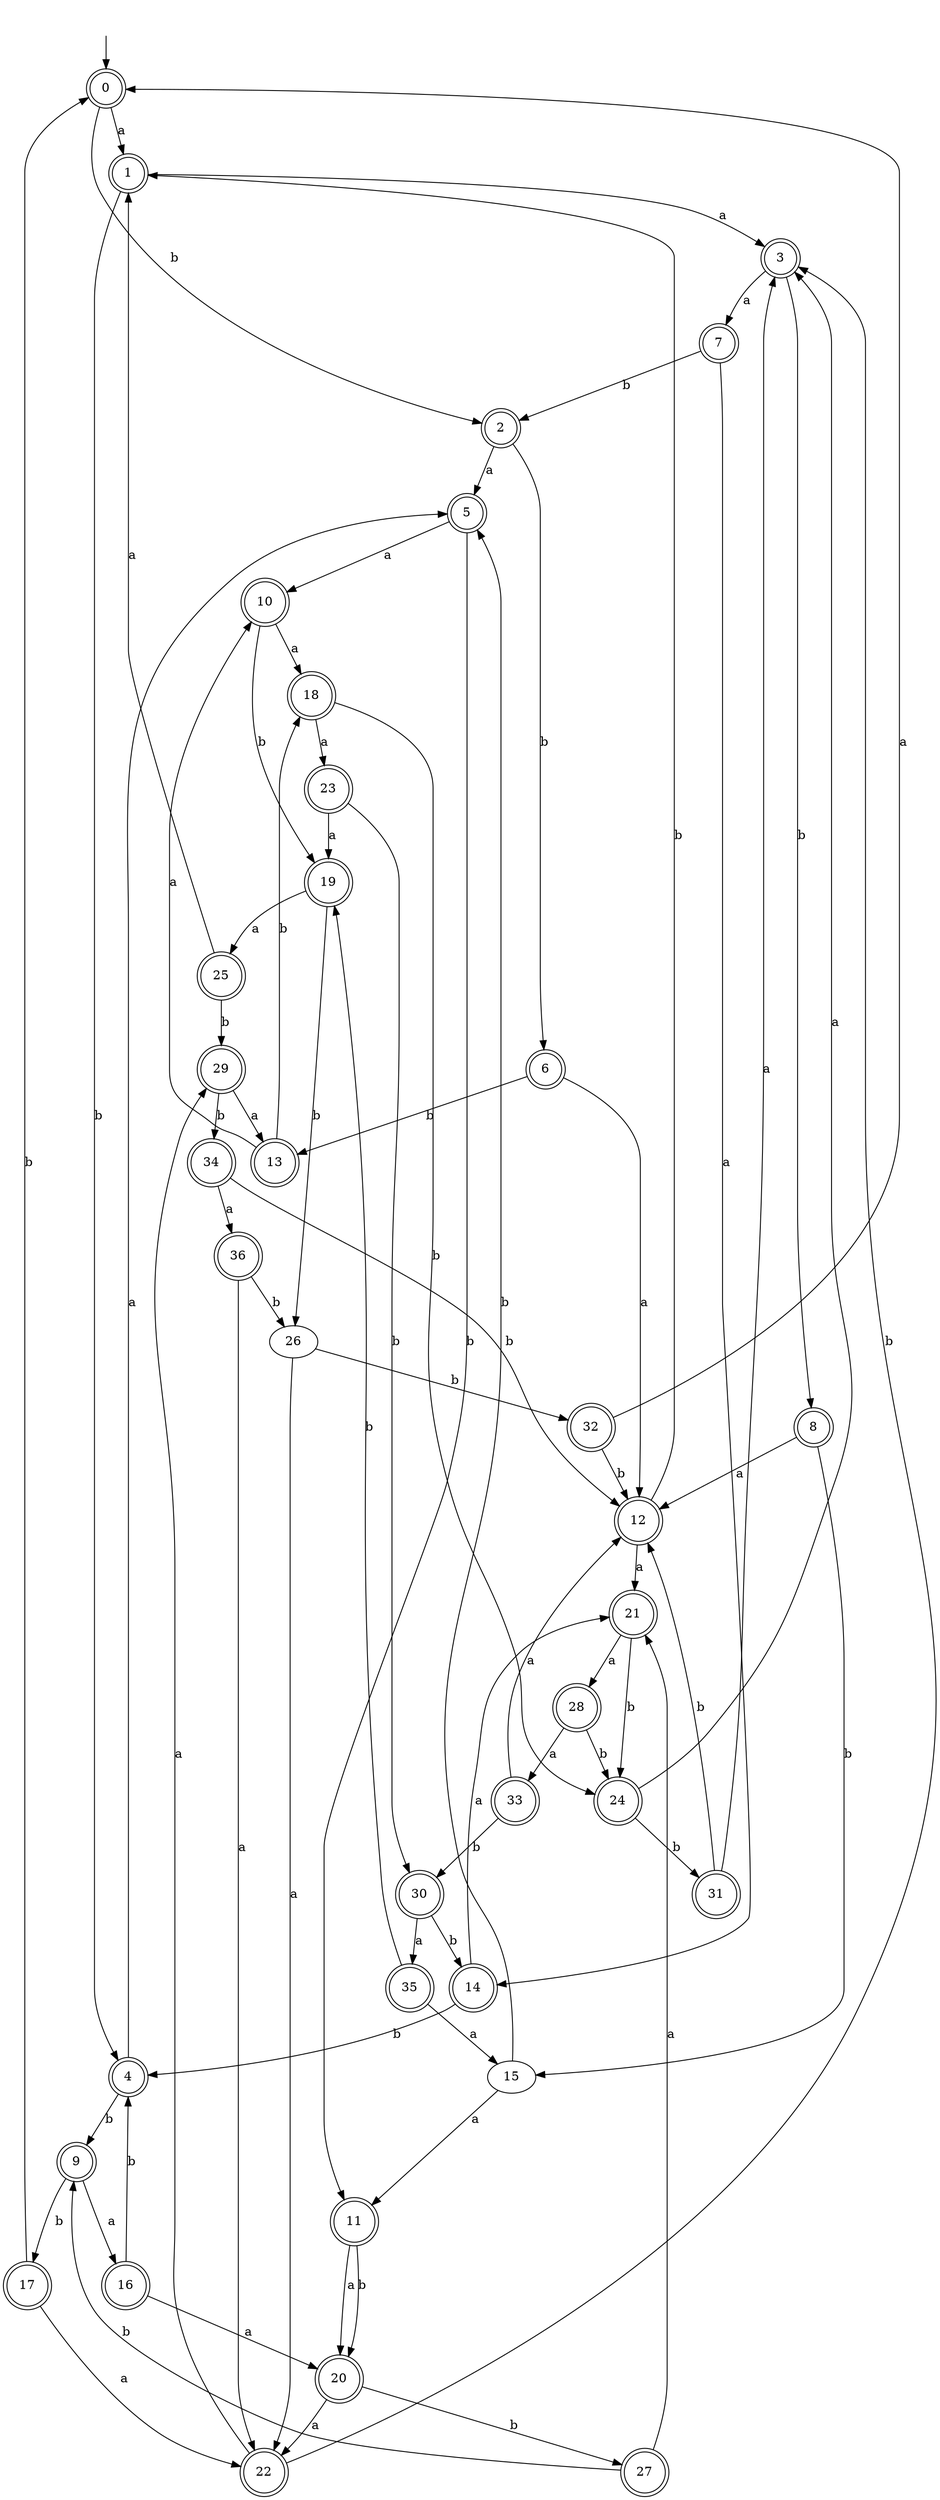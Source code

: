 digraph RandomDFA {
  __start0 [label="", shape=none];
  __start0 -> 0 [label=""];
  0 [shape=circle] [shape=doublecircle]
  0 -> 1 [label="a"]
  0 -> 2 [label="b"]
  1 [shape=doublecircle]
  1 -> 3 [label="a"]
  1 -> 4 [label="b"]
  2 [shape=doublecircle]
  2 -> 5 [label="a"]
  2 -> 6 [label="b"]
  3 [shape=doublecircle]
  3 -> 7 [label="a"]
  3 -> 8 [label="b"]
  4 [shape=doublecircle]
  4 -> 5 [label="a"]
  4 -> 9 [label="b"]
  5 [shape=doublecircle]
  5 -> 10 [label="a"]
  5 -> 11 [label="b"]
  6 [shape=doublecircle]
  6 -> 12 [label="a"]
  6 -> 13 [label="b"]
  7 [shape=doublecircle]
  7 -> 14 [label="a"]
  7 -> 2 [label="b"]
  8 [shape=doublecircle]
  8 -> 12 [label="a"]
  8 -> 15 [label="b"]
  9 [shape=doublecircle]
  9 -> 16 [label="a"]
  9 -> 17 [label="b"]
  10 [shape=doublecircle]
  10 -> 18 [label="a"]
  10 -> 19 [label="b"]
  11 [shape=doublecircle]
  11 -> 20 [label="a"]
  11 -> 20 [label="b"]
  12 [shape=doublecircle]
  12 -> 21 [label="a"]
  12 -> 1 [label="b"]
  13 [shape=doublecircle]
  13 -> 10 [label="a"]
  13 -> 18 [label="b"]
  14 [shape=doublecircle]
  14 -> 21 [label="a"]
  14 -> 4 [label="b"]
  15
  15 -> 11 [label="a"]
  15 -> 5 [label="b"]
  16 [shape=doublecircle]
  16 -> 20 [label="a"]
  16 -> 4 [label="b"]
  17 [shape=doublecircle]
  17 -> 22 [label="a"]
  17 -> 0 [label="b"]
  18 [shape=doublecircle]
  18 -> 23 [label="a"]
  18 -> 24 [label="b"]
  19 [shape=doublecircle]
  19 -> 25 [label="a"]
  19 -> 26 [label="b"]
  20 [shape=doublecircle]
  20 -> 22 [label="a"]
  20 -> 27 [label="b"]
  21 [shape=doublecircle]
  21 -> 28 [label="a"]
  21 -> 24 [label="b"]
  22 [shape=doublecircle]
  22 -> 29 [label="a"]
  22 -> 3 [label="b"]
  23 [shape=doublecircle]
  23 -> 19 [label="a"]
  23 -> 30 [label="b"]
  24 [shape=doublecircle]
  24 -> 3 [label="a"]
  24 -> 31 [label="b"]
  25 [shape=doublecircle]
  25 -> 1 [label="a"]
  25 -> 29 [label="b"]
  26
  26 -> 22 [label="a"]
  26 -> 32 [label="b"]
  27 [shape=doublecircle]
  27 -> 21 [label="a"]
  27 -> 9 [label="b"]
  28 [shape=doublecircle]
  28 -> 33 [label="a"]
  28 -> 24 [label="b"]
  29 [shape=doublecircle]
  29 -> 13 [label="a"]
  29 -> 34 [label="b"]
  30 [shape=doublecircle]
  30 -> 35 [label="a"]
  30 -> 14 [label="b"]
  31 [shape=doublecircle]
  31 -> 3 [label="a"]
  31 -> 12 [label="b"]
  32 [shape=doublecircle]
  32 -> 0 [label="a"]
  32 -> 12 [label="b"]
  33 [shape=doublecircle]
  33 -> 12 [label="a"]
  33 -> 30 [label="b"]
  34 [shape=doublecircle]
  34 -> 36 [label="a"]
  34 -> 12 [label="b"]
  35 [shape=doublecircle]
  35 -> 15 [label="a"]
  35 -> 19 [label="b"]
  36 [shape=doublecircle]
  36 -> 22 [label="a"]
  36 -> 26 [label="b"]
}
